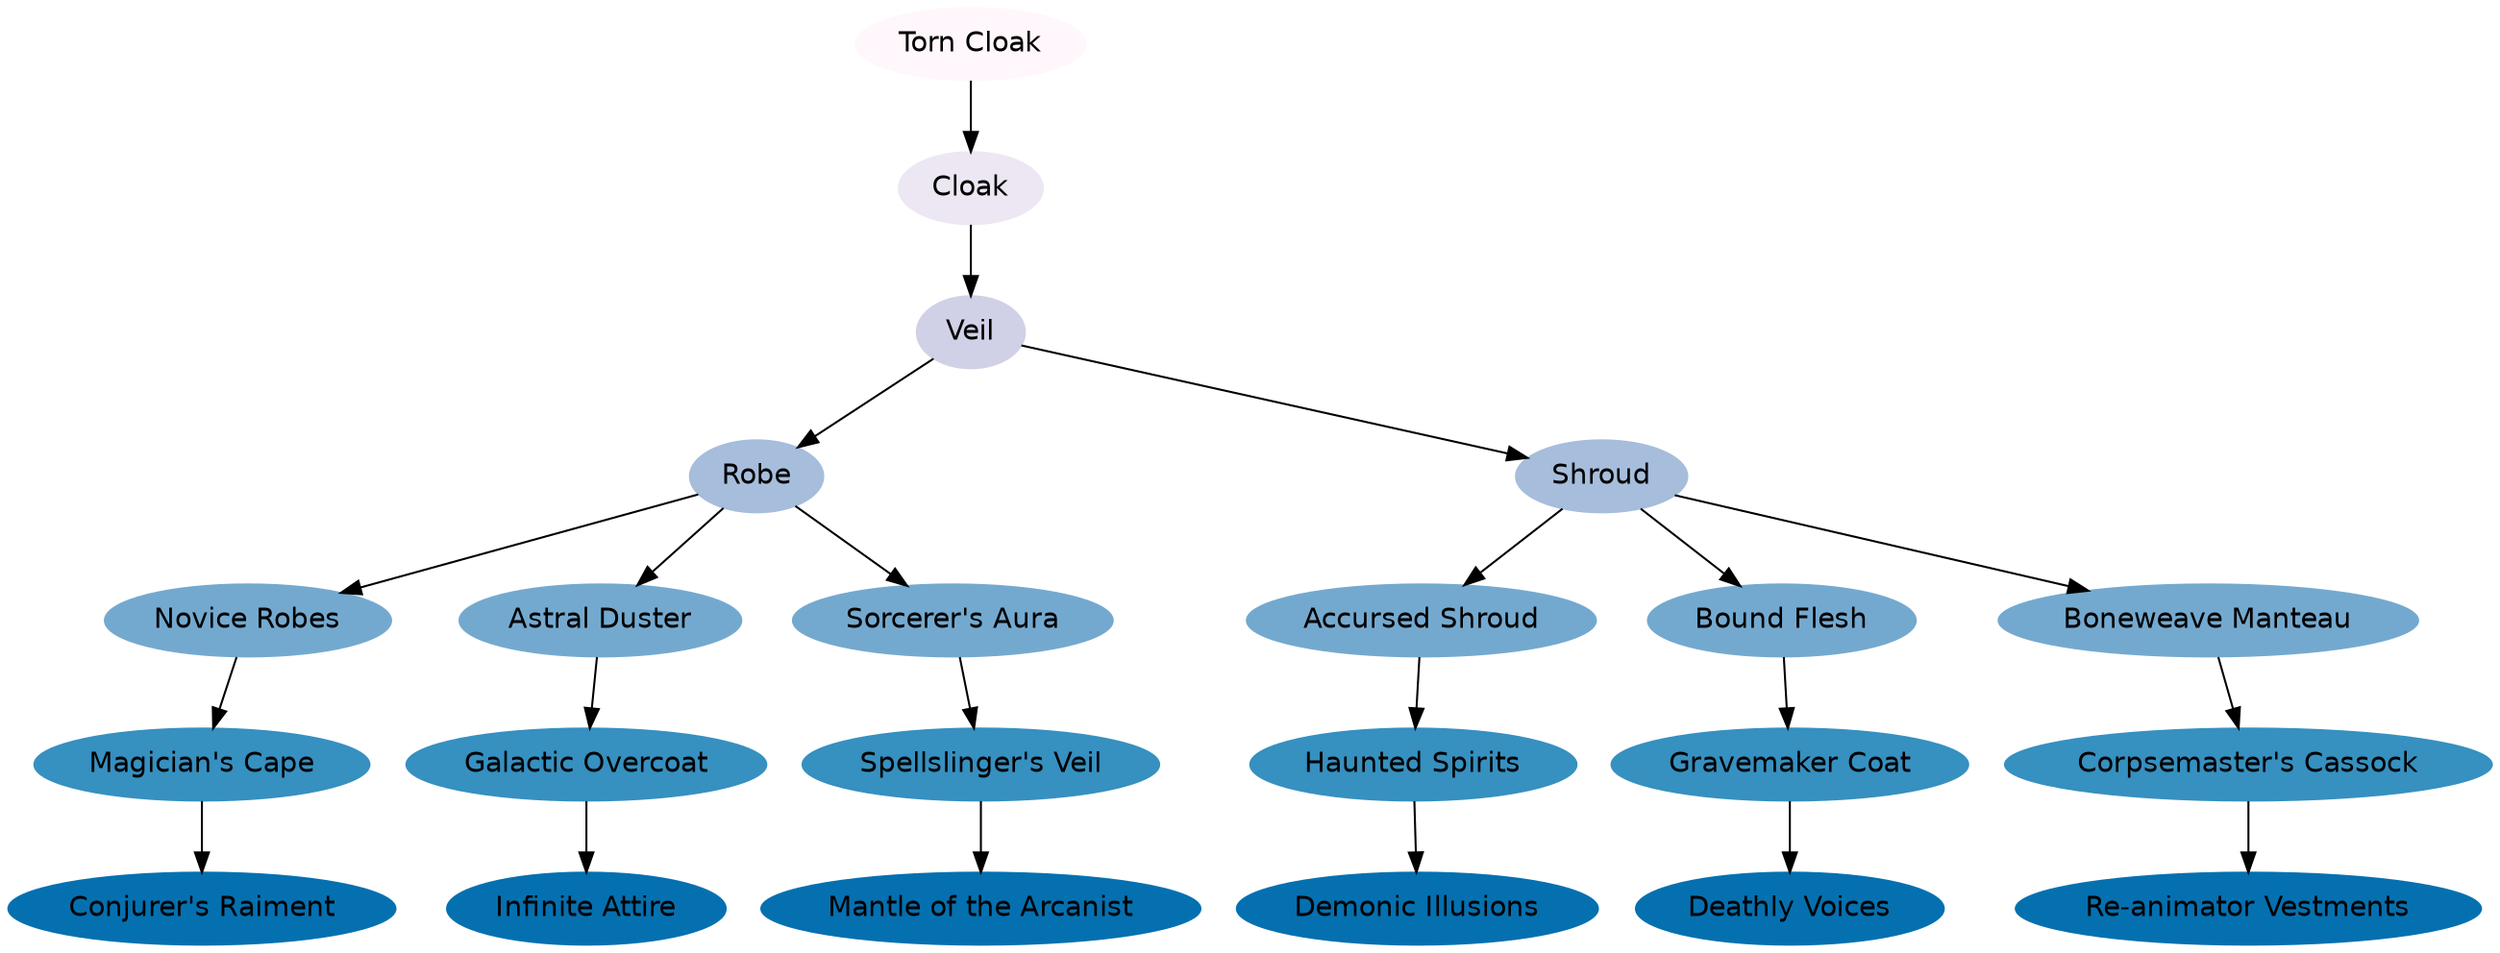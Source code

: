 digraph g1 {
    layout="dot";
    node[style=filled, fontname="Helvetica"];
"Torn Cloak"[colorscheme=pubu8, color=1]
"Cloak"[colorscheme=pubu8, color=2]
"Veil"[colorscheme=pubu8, color=3]
"Robe"[colorscheme=pubu8, color=4]
"Novice Robes"[colorscheme=pubu8, color=5]
"Astral Duster"[colorscheme=pubu8, color=5]
"Sorcerer's Aura"[colorscheme=pubu8, color=5]
"Magician's Cape"[colorscheme=pubu8, color=6]
"Galactic Overcoat"[colorscheme=pubu8, color=6]
"Spellslinger's Veil"[colorscheme=pubu8, color=6]
"Conjurer's Raiment"[colorscheme=pubu8, color=7]
"Infinite Attire"[colorscheme=pubu8, color=7]
"Mantle of the Arcanist"[colorscheme=pubu8, color=7]
"Shroud"[colorscheme=pubu8, color=4]
"Accursed Shroud"[colorscheme=pubu8, color=5]
"Bound Flesh"[colorscheme=pubu8, color=5]
"Boneweave Manteau"[colorscheme=pubu8, color=5]
"Haunted Spirits"[colorscheme=pubu8, color=6]
"Gravemaker Coat"[colorscheme=pubu8, color=6]
"Corpsemaster's Cassock"[colorscheme=pubu8, color=6]
"Demonic Illusions"[colorscheme=pubu8, color=7]
"Deathly Voices"[colorscheme=pubu8, color=7]
"Re-animator Vestments"[colorscheme=pubu8, color=7]    

"Torn Cloak" -> "Cloak"
"Cloak" -> "Veil"
"Veil" -> "Robe"
"Robe" -> "Novice Robes"
"Robe" -> "Astral Duster"
"Robe" -> "Sorcerer's Aura"
"Novice Robes" -> "Magician's Cape"
"Astral Duster" -> "Galactic Overcoat"
"Sorcerer's Aura" -> "Spellslinger's Veil"
"Magician's Cape" -> "Conjurer's Raiment"
"Galactic Overcoat" -> "Infinite Attire"
"Spellslinger's Veil" -> "Mantle of the Arcanist"
"Veil" -> "Shroud"
"Shroud" -> "Accursed Shroud"
"Shroud" -> "Bound Flesh"
"Shroud" -> "Boneweave Manteau"
"Accursed Shroud" -> "Haunted Spirits"
"Bound Flesh" -> "Gravemaker Coat"
"Boneweave Manteau" -> "Corpsemaster's Cassock"
"Haunted Spirits" -> "Demonic Illusions"
"Gravemaker Coat" -> "Deathly Voices"
"Corpsemaster's Cassock" -> "Re-animator Vestments"
}